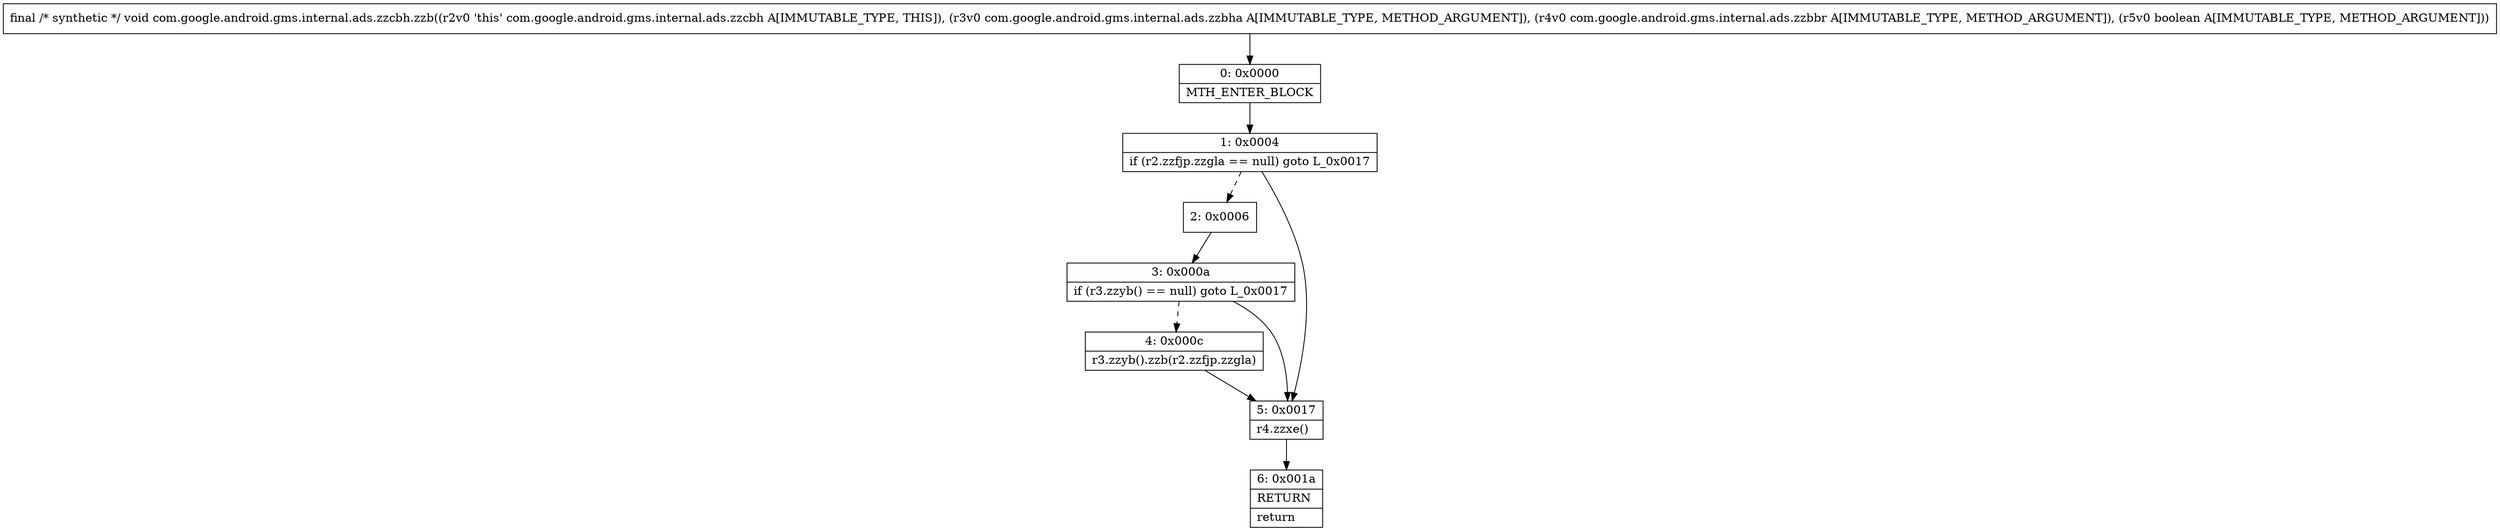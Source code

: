 digraph "CFG forcom.google.android.gms.internal.ads.zzcbh.zzb(Lcom\/google\/android\/gms\/internal\/ads\/zzbha;Lcom\/google\/android\/gms\/internal\/ads\/zzbbr;Z)V" {
Node_0 [shape=record,label="{0\:\ 0x0000|MTH_ENTER_BLOCK\l}"];
Node_1 [shape=record,label="{1\:\ 0x0004|if (r2.zzfjp.zzgla == null) goto L_0x0017\l}"];
Node_2 [shape=record,label="{2\:\ 0x0006}"];
Node_3 [shape=record,label="{3\:\ 0x000a|if (r3.zzyb() == null) goto L_0x0017\l}"];
Node_4 [shape=record,label="{4\:\ 0x000c|r3.zzyb().zzb(r2.zzfjp.zzgla)\l}"];
Node_5 [shape=record,label="{5\:\ 0x0017|r4.zzxe()\l}"];
Node_6 [shape=record,label="{6\:\ 0x001a|RETURN\l|return\l}"];
MethodNode[shape=record,label="{final \/* synthetic *\/ void com.google.android.gms.internal.ads.zzcbh.zzb((r2v0 'this' com.google.android.gms.internal.ads.zzcbh A[IMMUTABLE_TYPE, THIS]), (r3v0 com.google.android.gms.internal.ads.zzbha A[IMMUTABLE_TYPE, METHOD_ARGUMENT]), (r4v0 com.google.android.gms.internal.ads.zzbbr A[IMMUTABLE_TYPE, METHOD_ARGUMENT]), (r5v0 boolean A[IMMUTABLE_TYPE, METHOD_ARGUMENT])) }"];
MethodNode -> Node_0;
Node_0 -> Node_1;
Node_1 -> Node_2[style=dashed];
Node_1 -> Node_5;
Node_2 -> Node_3;
Node_3 -> Node_4[style=dashed];
Node_3 -> Node_5;
Node_4 -> Node_5;
Node_5 -> Node_6;
}

